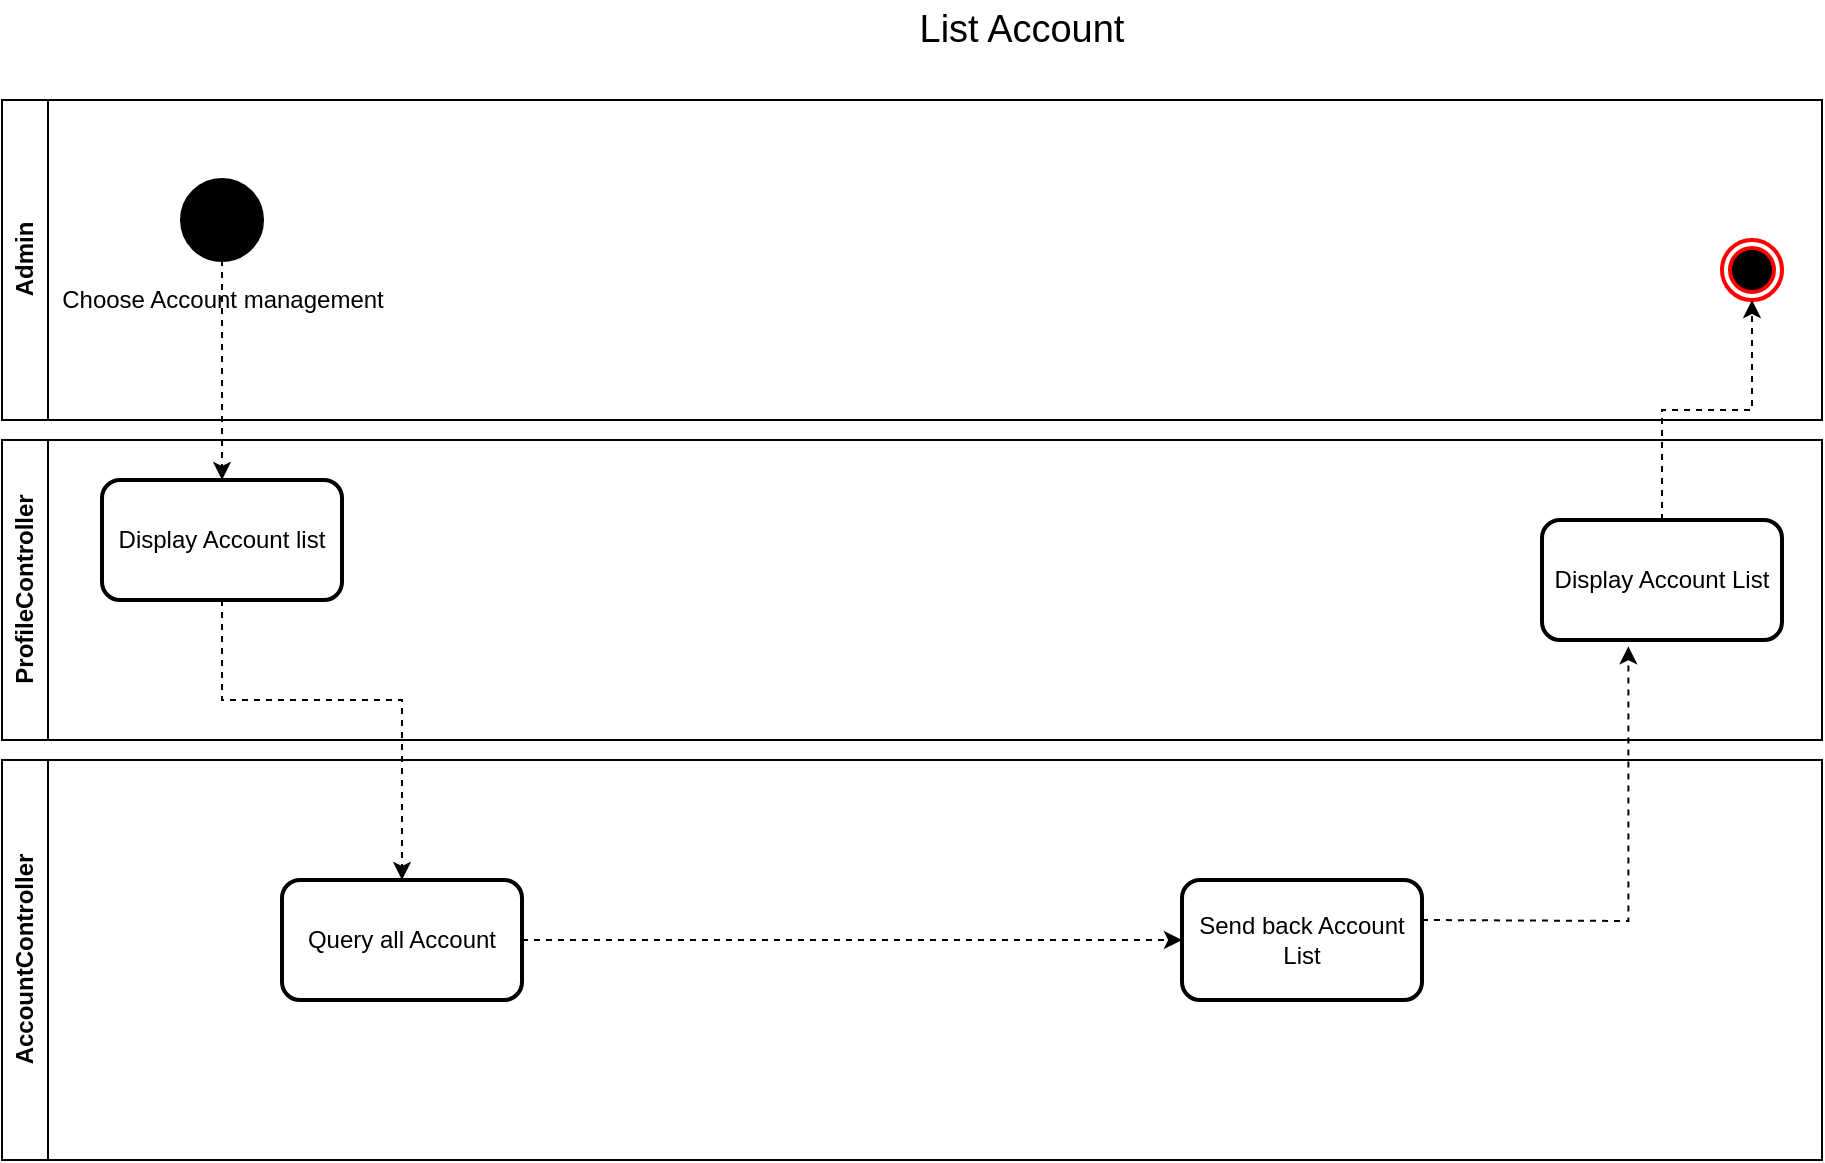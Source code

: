 <mxfile version="20.8.18" type="github">
  <diagram name="Page-1" id="Sg1hoWZ2On4nnCESP9LR">
    <mxGraphModel dx="1144" dy="647" grid="1" gridSize="10" guides="1" tooltips="1" connect="1" arrows="1" fold="1" page="1" pageScale="1" pageWidth="850" pageHeight="1100" math="0" shadow="0">
      <root>
        <mxCell id="0" />
        <mxCell id="1" parent="0" />
        <mxCell id="93RGgPbpQBHx1aThqckw-1" value="Admin" style="swimlane;horizontal=0;whiteSpace=wrap;html=1;" vertex="1" parent="1">
          <mxGeometry x="40" y="130" width="910" height="160" as="geometry" />
        </mxCell>
        <mxCell id="93RGgPbpQBHx1aThqckw-2" value="Choose Account management " style="shape=ellipse;html=1;fillColor=strokeColor;strokeWidth=2;verticalLabelPosition=bottom;verticalAlignment=top;perimeter=ellipsePerimeter;" vertex="1" parent="93RGgPbpQBHx1aThqckw-1">
          <mxGeometry x="90" y="40" width="40" height="40" as="geometry" />
        </mxCell>
        <mxCell id="93RGgPbpQBHx1aThqckw-3" value="" style="ellipse;html=1;shape=endState;fillColor=#000000;strokeColor=#ff0000;strokeWidth=2;fontFamily=Helvetica;fontSize=12;fontColor=default;" vertex="1" parent="93RGgPbpQBHx1aThqckw-1">
          <mxGeometry x="860" y="70" width="30" height="30" as="geometry" />
        </mxCell>
        <mxCell id="93RGgPbpQBHx1aThqckw-4" value="ProfileController" style="swimlane;horizontal=0;whiteSpace=wrap;html=1;" vertex="1" parent="1">
          <mxGeometry x="40" y="300" width="910" height="150" as="geometry" />
        </mxCell>
        <mxCell id="93RGgPbpQBHx1aThqckw-5" value="Display Account List" style="rounded=1;whiteSpace=wrap;html=1;strokeWidth=2;fontFamily=Helvetica;fontSize=12;" vertex="1" parent="93RGgPbpQBHx1aThqckw-4">
          <mxGeometry x="770" y="40" width="120" height="60" as="geometry" />
        </mxCell>
        <mxCell id="93RGgPbpQBHx1aThqckw-7" value="Display Account list" style="rounded=1;whiteSpace=wrap;html=1;strokeWidth=2;fontFamily=Helvetica;fontSize=12;" vertex="1" parent="93RGgPbpQBHx1aThqckw-4">
          <mxGeometry x="50" y="20" width="120" height="60" as="geometry" />
        </mxCell>
        <mxCell id="93RGgPbpQBHx1aThqckw-9" value="AccountController" style="swimlane;horizontal=0;whiteSpace=wrap;html=1;" vertex="1" parent="1">
          <mxGeometry x="40" y="460" width="910" height="200" as="geometry" />
        </mxCell>
        <mxCell id="93RGgPbpQBHx1aThqckw-10" style="edgeStyle=orthogonalEdgeStyle;rounded=0;orthogonalLoop=1;jettySize=auto;html=1;entryX=0;entryY=0.5;entryDx=0;entryDy=0;dashed=1;" edge="1" parent="93RGgPbpQBHx1aThqckw-9" source="93RGgPbpQBHx1aThqckw-11" target="93RGgPbpQBHx1aThqckw-12">
          <mxGeometry relative="1" as="geometry">
            <mxPoint x="590" y="65" as="targetPoint" />
            <Array as="points" />
          </mxGeometry>
        </mxCell>
        <mxCell id="93RGgPbpQBHx1aThqckw-11" value="Query all Account" style="rounded=1;whiteSpace=wrap;html=1;strokeWidth=2;fontFamily=Helvetica;fontSize=12;" vertex="1" parent="93RGgPbpQBHx1aThqckw-9">
          <mxGeometry x="140" y="60" width="120" height="60" as="geometry" />
        </mxCell>
        <mxCell id="93RGgPbpQBHx1aThqckw-12" value="Send back Account List" style="rounded=1;whiteSpace=wrap;html=1;strokeWidth=2;fontFamily=Helvetica;fontSize=12;" vertex="1" parent="93RGgPbpQBHx1aThqckw-9">
          <mxGeometry x="590" y="60" width="120" height="60" as="geometry" />
        </mxCell>
        <mxCell id="93RGgPbpQBHx1aThqckw-13" style="edgeStyle=orthogonalEdgeStyle;rounded=0;orthogonalLoop=1;jettySize=auto;html=1;entryX=0.5;entryY=1;entryDx=0;entryDy=0;dashed=1;strokeWidth=1;fontFamily=Helvetica;fontSize=12;fontColor=default;" edge="1" parent="1" source="93RGgPbpQBHx1aThqckw-5" target="93RGgPbpQBHx1aThqckw-3">
          <mxGeometry relative="1" as="geometry" />
        </mxCell>
        <mxCell id="93RGgPbpQBHx1aThqckw-14" style="edgeStyle=orthogonalEdgeStyle;rounded=0;orthogonalLoop=1;jettySize=auto;html=1;entryX=0.5;entryY=0;entryDx=0;entryDy=0;dashed=1;strokeWidth=1;fontFamily=Helvetica;fontSize=12;fontColor=default;" edge="1" parent="1" source="93RGgPbpQBHx1aThqckw-2" target="93RGgPbpQBHx1aThqckw-7">
          <mxGeometry relative="1" as="geometry" />
        </mxCell>
        <mxCell id="93RGgPbpQBHx1aThqckw-15" value="List Account" style="text;html=1;strokeColor=none;fillColor=none;align=center;verticalAlign=middle;whiteSpace=wrap;rounded=0;fontSize=19;" vertex="1" parent="1">
          <mxGeometry x="460" y="80" width="180" height="30" as="geometry" />
        </mxCell>
        <mxCell id="93RGgPbpQBHx1aThqckw-17" style="edgeStyle=orthogonalEdgeStyle;rounded=0;orthogonalLoop=1;jettySize=auto;html=1;entryX=0.36;entryY=1.053;entryDx=0;entryDy=0;entryPerimeter=0;dashed=1;" edge="1" parent="1" target="93RGgPbpQBHx1aThqckw-5">
          <mxGeometry relative="1" as="geometry">
            <mxPoint x="750" y="540" as="sourcePoint" />
          </mxGeometry>
        </mxCell>
        <mxCell id="93RGgPbpQBHx1aThqckw-6" style="edgeStyle=orthogonalEdgeStyle;rounded=0;orthogonalLoop=1;jettySize=auto;html=1;dashed=1;" edge="1" parent="1" source="93RGgPbpQBHx1aThqckw-7" target="93RGgPbpQBHx1aThqckw-11">
          <mxGeometry relative="1" as="geometry">
            <mxPoint x="320" y="350" as="targetPoint" />
            <Array as="points">
              <mxPoint x="150" y="430" />
              <mxPoint x="240" y="430" />
            </Array>
          </mxGeometry>
        </mxCell>
      </root>
    </mxGraphModel>
  </diagram>
</mxfile>
